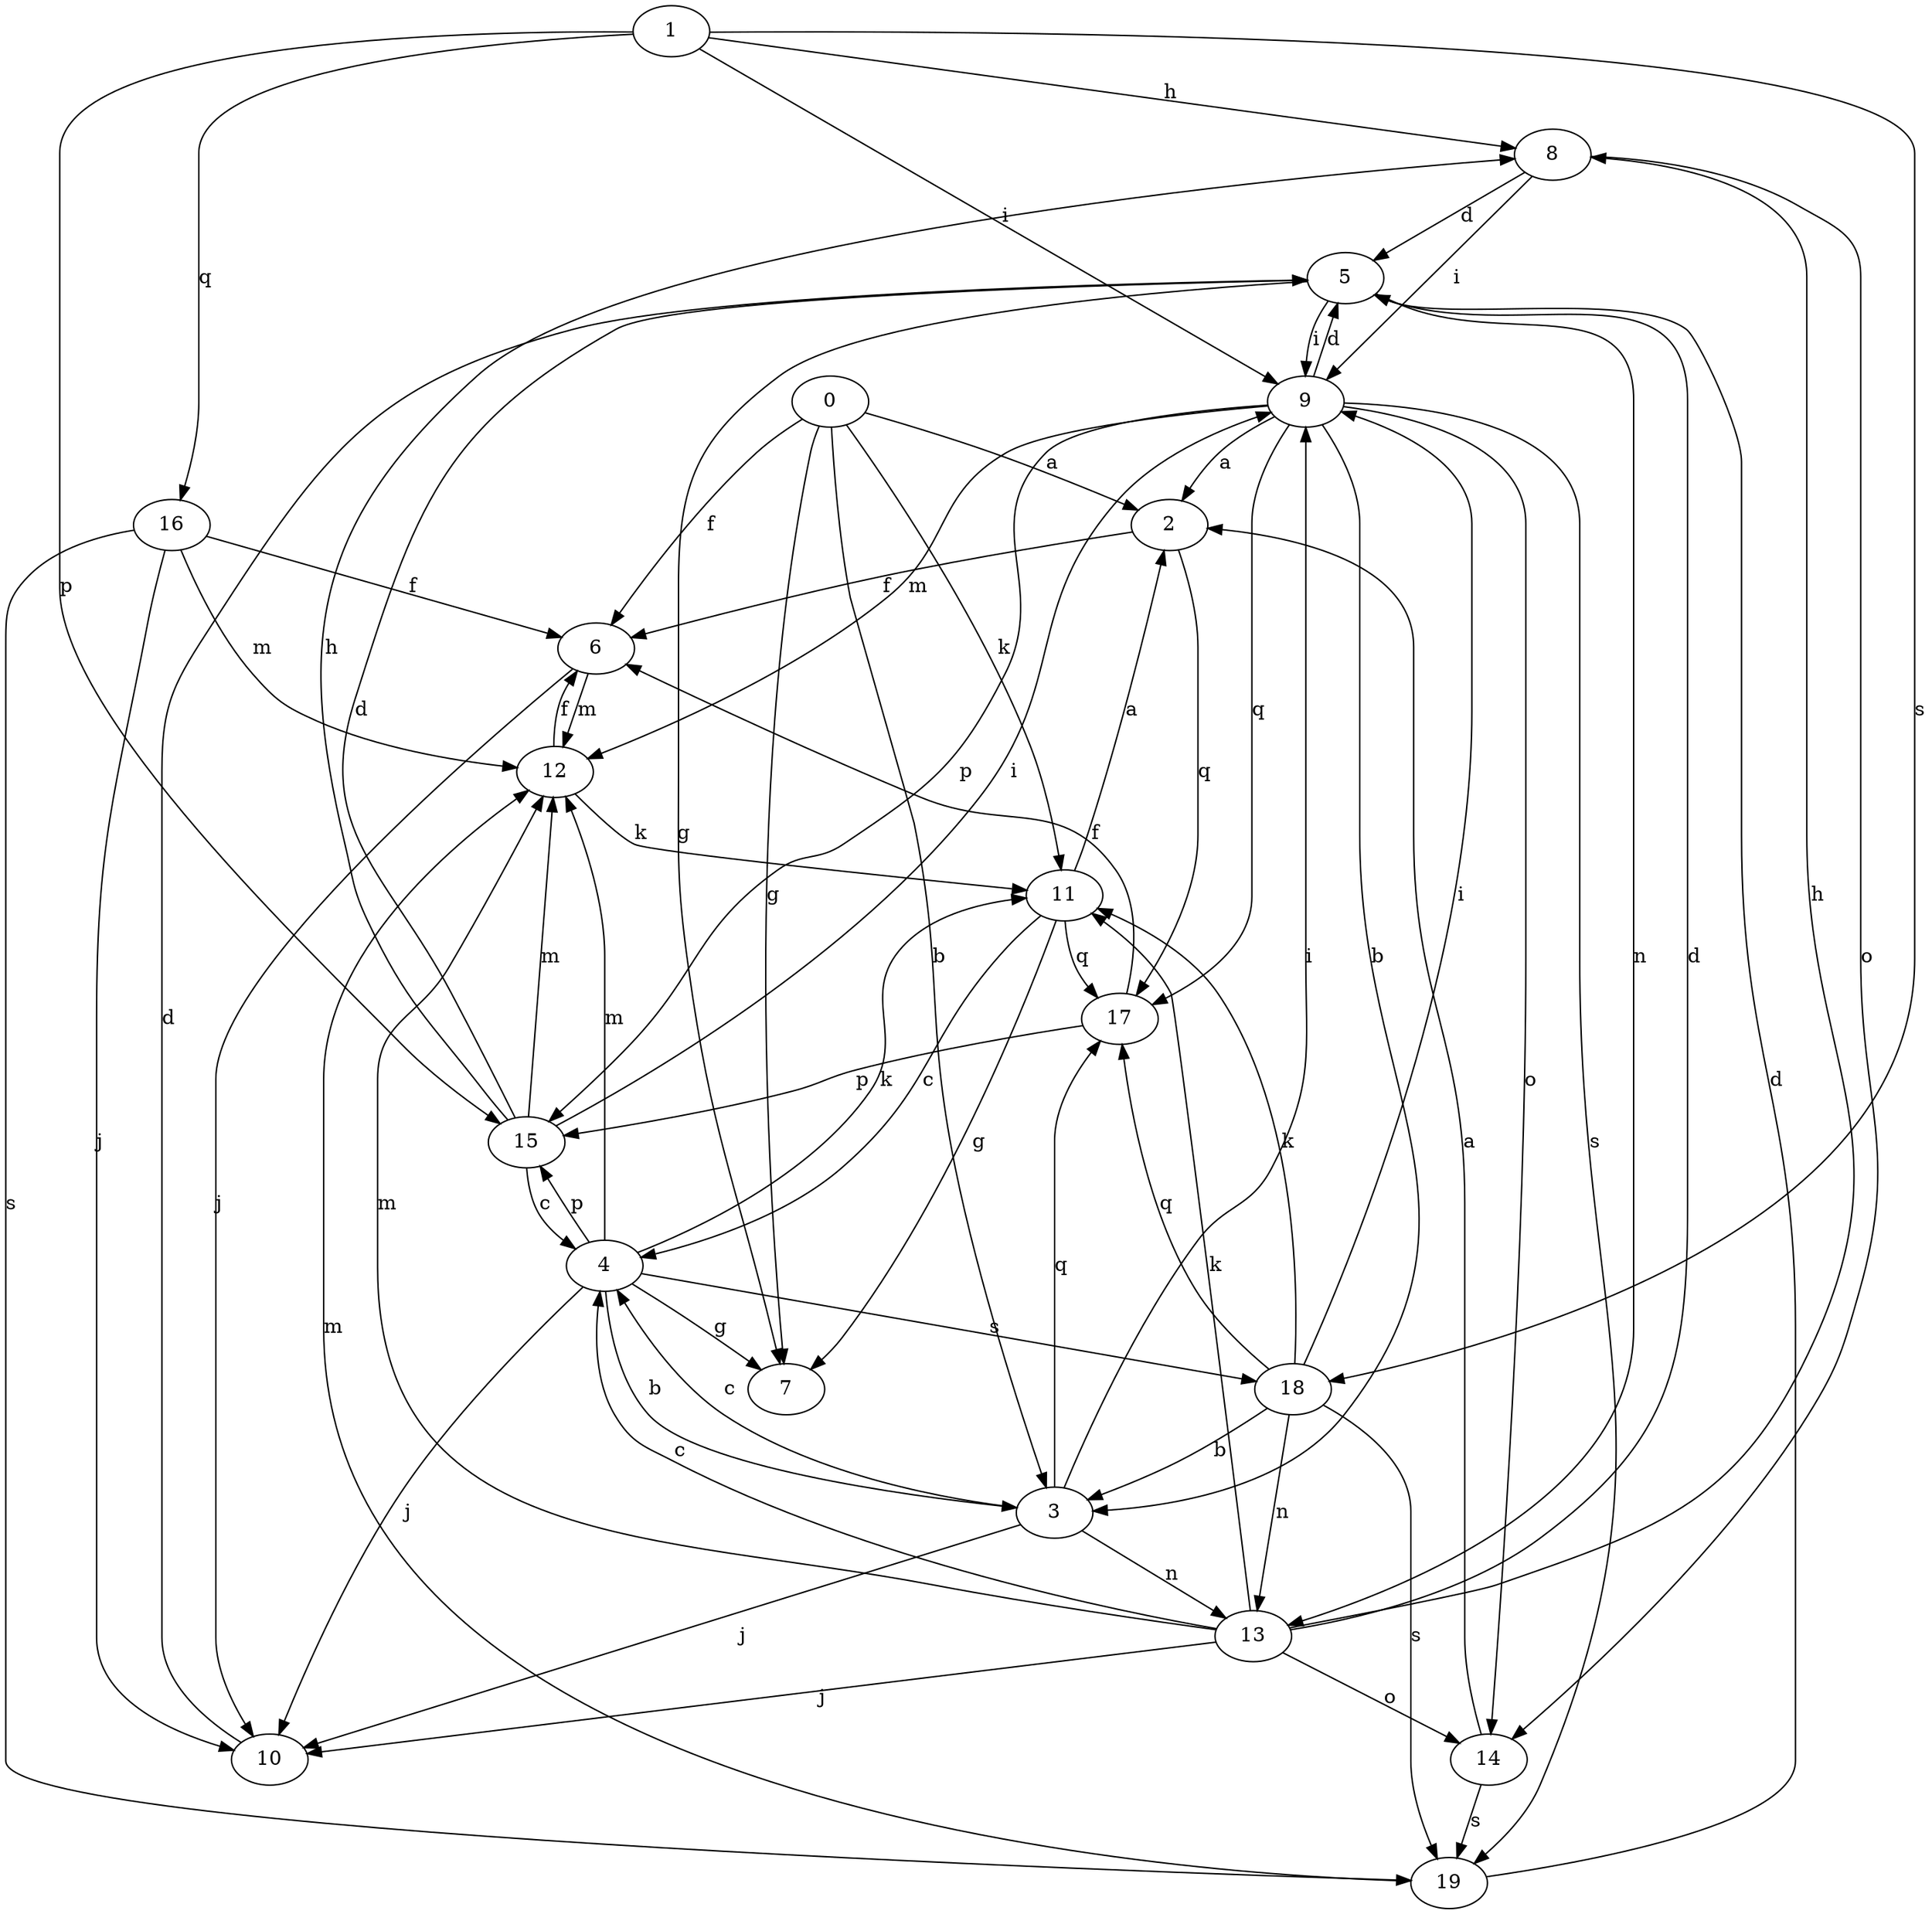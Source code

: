 strict digraph  {
1;
2;
3;
4;
5;
6;
7;
8;
9;
10;
11;
12;
0;
13;
14;
15;
16;
17;
18;
19;
1 -> 8  [label=h];
1 -> 9  [label=i];
1 -> 15  [label=p];
1 -> 16  [label=q];
1 -> 18  [label=s];
2 -> 6  [label=f];
2 -> 17  [label=q];
3 -> 4  [label=c];
3 -> 9  [label=i];
3 -> 10  [label=j];
3 -> 13  [label=n];
3 -> 17  [label=q];
4 -> 3  [label=b];
4 -> 7  [label=g];
4 -> 10  [label=j];
4 -> 11  [label=k];
4 -> 12  [label=m];
4 -> 15  [label=p];
4 -> 18  [label=s];
5 -> 7  [label=g];
5 -> 9  [label=i];
5 -> 13  [label=n];
6 -> 10  [label=j];
6 -> 12  [label=m];
8 -> 5  [label=d];
8 -> 9  [label=i];
8 -> 14  [label=o];
9 -> 2  [label=a];
9 -> 3  [label=b];
9 -> 5  [label=d];
9 -> 12  [label=m];
9 -> 14  [label=o];
9 -> 15  [label=p];
9 -> 17  [label=q];
9 -> 19  [label=s];
10 -> 5  [label=d];
11 -> 2  [label=a];
11 -> 4  [label=c];
11 -> 7  [label=g];
11 -> 17  [label=q];
12 -> 6  [label=f];
12 -> 11  [label=k];
0 -> 2  [label=a];
0 -> 3  [label=b];
0 -> 6  [label=f];
0 -> 7  [label=g];
0 -> 11  [label=k];
13 -> 4  [label=c];
13 -> 5  [label=d];
13 -> 8  [label=h];
13 -> 10  [label=j];
13 -> 11  [label=k];
13 -> 12  [label=m];
13 -> 14  [label=o];
14 -> 2  [label=a];
14 -> 19  [label=s];
15 -> 4  [label=c];
15 -> 5  [label=d];
15 -> 8  [label=h];
15 -> 9  [label=i];
15 -> 12  [label=m];
16 -> 6  [label=f];
16 -> 10  [label=j];
16 -> 12  [label=m];
16 -> 19  [label=s];
17 -> 6  [label=f];
17 -> 15  [label=p];
18 -> 3  [label=b];
18 -> 9  [label=i];
18 -> 11  [label=k];
18 -> 13  [label=n];
18 -> 17  [label=q];
18 -> 19  [label=s];
19 -> 5  [label=d];
19 -> 12  [label=m];
}
